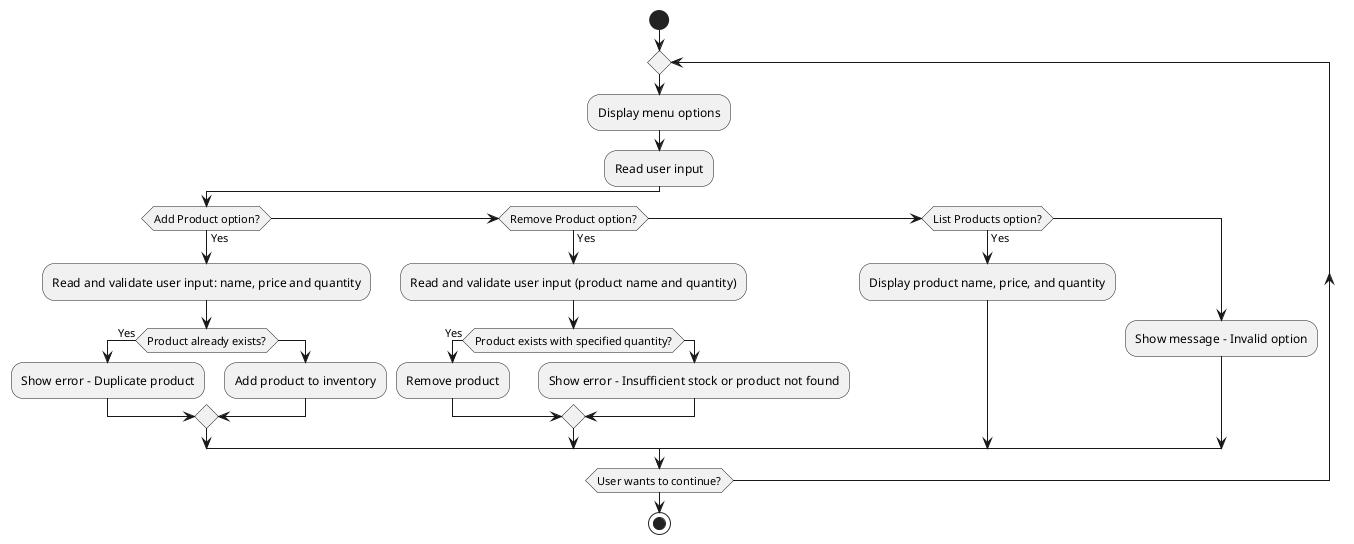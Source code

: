 @startuml
start
repeat
:Display menu options;
  :Read user input;

  if (Add Product option?) then (Yes)
    :Read and validate user input: name, price and quantity;
    if (Product already exists?) then (Yes)
      :Show error - Duplicate product;
    else
      :Add product to inventory;
    endif
  elseif (Remove Product option?) then (Yes)
    :Read and validate user input (product name and quantity);
    if (Product exists with specified quantity?) then (Yes)
      :Remove product;
    else
      :Show error - Insufficient stock or product not found;
    endif
  elseif (List Products option?) then (Yes)
    :Display product name, price, and quantity;
  else
    :Show message - Invalid option;
  endif

repeat while (User wants to continue?)
stop
@enduml
